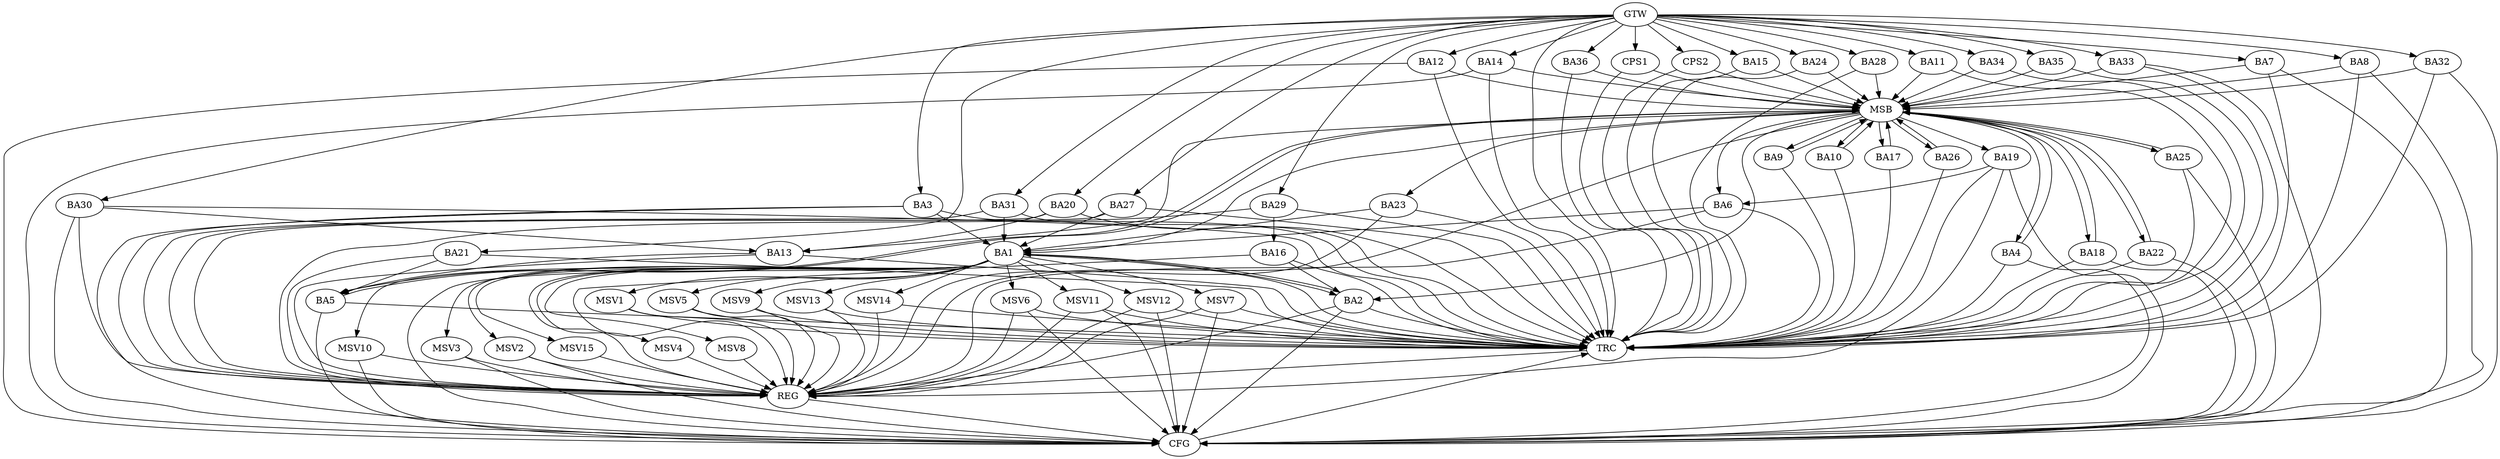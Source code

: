 strict digraph G {
  BA1 [ label="BA1" ];
  BA2 [ label="BA2" ];
  BA3 [ label="BA3" ];
  BA4 [ label="BA4" ];
  BA5 [ label="BA5" ];
  BA6 [ label="BA6" ];
  BA7 [ label="BA7" ];
  BA8 [ label="BA8" ];
  BA9 [ label="BA9" ];
  BA10 [ label="BA10" ];
  BA11 [ label="BA11" ];
  BA12 [ label="BA12" ];
  BA13 [ label="BA13" ];
  BA14 [ label="BA14" ];
  BA15 [ label="BA15" ];
  BA16 [ label="BA16" ];
  BA17 [ label="BA17" ];
  BA18 [ label="BA18" ];
  BA19 [ label="BA19" ];
  BA20 [ label="BA20" ];
  BA21 [ label="BA21" ];
  BA22 [ label="BA22" ];
  BA23 [ label="BA23" ];
  BA24 [ label="BA24" ];
  BA25 [ label="BA25" ];
  BA26 [ label="BA26" ];
  BA27 [ label="BA27" ];
  BA28 [ label="BA28" ];
  BA29 [ label="BA29" ];
  BA30 [ label="BA30" ];
  BA31 [ label="BA31" ];
  BA32 [ label="BA32" ];
  BA33 [ label="BA33" ];
  BA34 [ label="BA34" ];
  BA35 [ label="BA35" ];
  BA36 [ label="BA36" ];
  CPS1 [ label="CPS1" ];
  CPS2 [ label="CPS2" ];
  GTW [ label="GTW" ];
  REG [ label="REG" ];
  MSB [ label="MSB" ];
  CFG [ label="CFG" ];
  TRC [ label="TRC" ];
  MSV1 [ label="MSV1" ];
  MSV2 [ label="MSV2" ];
  MSV3 [ label="MSV3" ];
  MSV4 [ label="MSV4" ];
  MSV5 [ label="MSV5" ];
  MSV6 [ label="MSV6" ];
  MSV7 [ label="MSV7" ];
  MSV8 [ label="MSV8" ];
  MSV9 [ label="MSV9" ];
  MSV10 [ label="MSV10" ];
  MSV11 [ label="MSV11" ];
  MSV12 [ label="MSV12" ];
  MSV13 [ label="MSV13" ];
  MSV14 [ label="MSV14" ];
  MSV15 [ label="MSV15" ];
  BA1 -> BA2;
  BA2 -> BA1;
  BA3 -> BA1;
  BA6 -> BA1;
  BA13 -> BA5;
  BA16 -> BA2;
  BA19 -> BA6;
  BA20 -> BA13;
  BA21 -> BA5;
  BA23 -> BA1;
  BA27 -> BA1;
  BA29 -> BA16;
  BA30 -> BA13;
  BA31 -> BA1;
  GTW -> BA3;
  GTW -> BA7;
  GTW -> BA8;
  GTW -> BA11;
  GTW -> BA12;
  GTW -> BA14;
  GTW -> BA15;
  GTW -> BA20;
  GTW -> BA21;
  GTW -> BA24;
  GTW -> BA27;
  GTW -> BA28;
  GTW -> BA29;
  GTW -> BA30;
  GTW -> BA31;
  GTW -> BA32;
  GTW -> BA33;
  GTW -> BA34;
  GTW -> BA35;
  GTW -> BA36;
  GTW -> CPS1;
  GTW -> CPS2;
  BA1 -> REG;
  BA2 -> REG;
  BA3 -> REG;
  BA6 -> REG;
  BA13 -> REG;
  BA16 -> REG;
  BA19 -> REG;
  BA20 -> REG;
  BA21 -> REG;
  BA23 -> REG;
  BA27 -> REG;
  BA29 -> REG;
  BA30 -> REG;
  BA31 -> REG;
  BA4 -> MSB;
  MSB -> BA1;
  MSB -> REG;
  BA5 -> MSB;
  BA7 -> MSB;
  BA8 -> MSB;
  BA9 -> MSB;
  MSB -> BA5;
  BA10 -> MSB;
  MSB -> BA6;
  BA11 -> MSB;
  MSB -> BA2;
  BA12 -> MSB;
  MSB -> BA10;
  BA14 -> MSB;
  BA15 -> MSB;
  BA17 -> MSB;
  MSB -> BA13;
  BA18 -> MSB;
  BA22 -> MSB;
  MSB -> BA4;
  BA24 -> MSB;
  BA25 -> MSB;
  MSB -> BA17;
  BA26 -> MSB;
  MSB -> BA19;
  BA28 -> MSB;
  BA32 -> MSB;
  MSB -> BA22;
  BA33 -> MSB;
  BA34 -> MSB;
  MSB -> BA26;
  BA35 -> MSB;
  BA36 -> MSB;
  MSB -> BA18;
  CPS1 -> MSB;
  MSB -> BA23;
  CPS2 -> MSB;
  MSB -> BA25;
  MSB -> BA9;
  BA14 -> CFG;
  BA32 -> CFG;
  BA2 -> CFG;
  BA33 -> CFG;
  BA8 -> CFG;
  BA1 -> CFG;
  BA18 -> CFG;
  BA4 -> CFG;
  BA12 -> CFG;
  BA3 -> CFG;
  BA25 -> CFG;
  BA5 -> CFG;
  BA30 -> CFG;
  BA7 -> CFG;
  BA19 -> CFG;
  BA22 -> CFG;
  REG -> CFG;
  BA1 -> TRC;
  BA2 -> TRC;
  BA3 -> TRC;
  BA4 -> TRC;
  BA5 -> TRC;
  BA6 -> TRC;
  BA7 -> TRC;
  BA8 -> TRC;
  BA9 -> TRC;
  BA10 -> TRC;
  BA11 -> TRC;
  BA12 -> TRC;
  BA13 -> TRC;
  BA14 -> TRC;
  BA15 -> TRC;
  BA16 -> TRC;
  BA17 -> TRC;
  BA18 -> TRC;
  BA19 -> TRC;
  BA20 -> TRC;
  BA21 -> TRC;
  BA22 -> TRC;
  BA23 -> TRC;
  BA24 -> TRC;
  BA25 -> TRC;
  BA26 -> TRC;
  BA27 -> TRC;
  BA28 -> TRC;
  BA29 -> TRC;
  BA30 -> TRC;
  BA31 -> TRC;
  BA32 -> TRC;
  BA33 -> TRC;
  BA34 -> TRC;
  BA35 -> TRC;
  BA36 -> TRC;
  CPS1 -> TRC;
  CPS2 -> TRC;
  GTW -> TRC;
  CFG -> TRC;
  TRC -> REG;
  BA1 -> MSV1;
  BA1 -> MSV2;
  BA1 -> MSV3;
  MSV1 -> REG;
  MSV1 -> TRC;
  MSV2 -> REG;
  MSV2 -> CFG;
  MSV3 -> REG;
  MSV3 -> CFG;
  BA1 -> MSV4;
  BA1 -> MSV5;
  BA1 -> MSV6;
  BA1 -> MSV7;
  MSV4 -> REG;
  MSV5 -> REG;
  MSV5 -> TRC;
  MSV6 -> REG;
  MSV6 -> TRC;
  MSV6 -> CFG;
  MSV7 -> REG;
  MSV7 -> TRC;
  MSV7 -> CFG;
  BA1 -> MSV8;
  MSV8 -> REG;
  BA1 -> MSV9;
  MSV9 -> REG;
  MSV9 -> TRC;
  BA1 -> MSV10;
  BA1 -> MSV11;
  BA1 -> MSV12;
  BA1 -> MSV13;
  MSV10 -> REG;
  MSV10 -> CFG;
  MSV11 -> REG;
  MSV11 -> TRC;
  MSV11 -> CFG;
  MSV12 -> REG;
  MSV12 -> TRC;
  MSV12 -> CFG;
  MSV13 -> REG;
  MSV13 -> TRC;
  BA1 -> MSV14;
  MSV14 -> REG;
  MSV14 -> TRC;
  BA1 -> MSV15;
  MSV15 -> REG;
}

